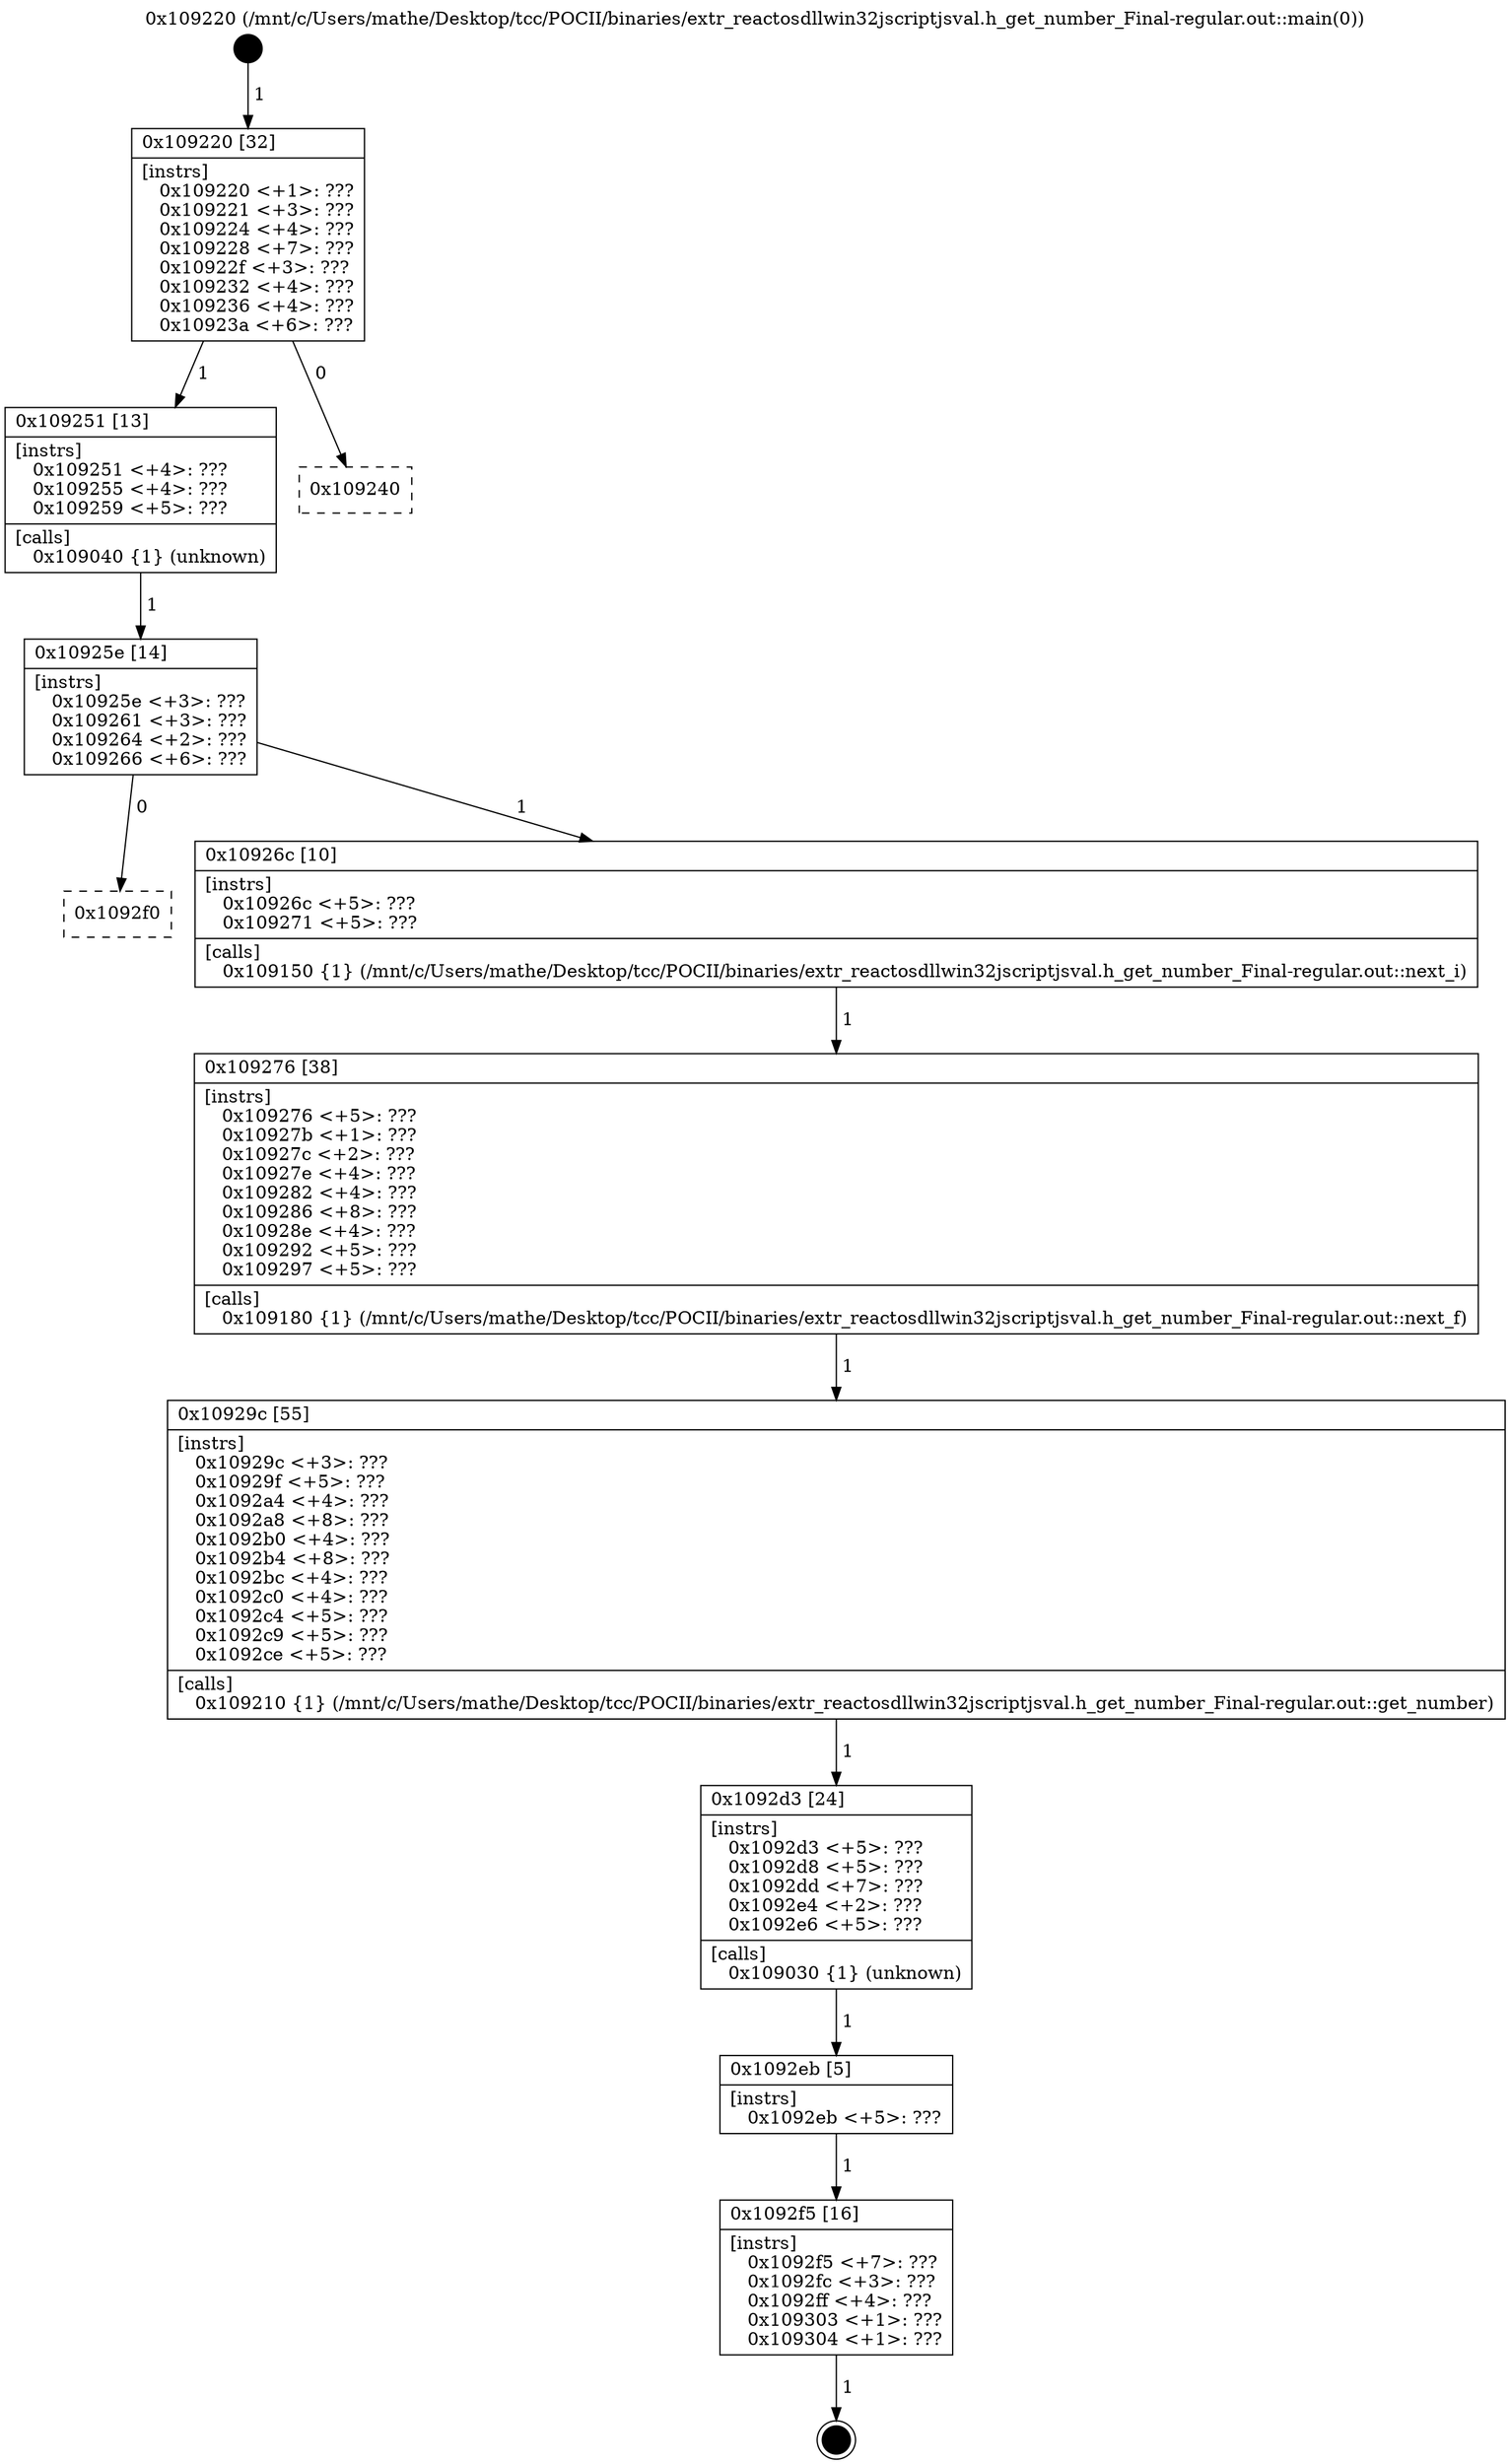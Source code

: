 digraph "0x109220" {
  label = "0x109220 (/mnt/c/Users/mathe/Desktop/tcc/POCII/binaries/extr_reactosdllwin32jscriptjsval.h_get_number_Final-regular.out::main(0))"
  labelloc = "t"
  node[shape=record]

  Entry [label="",width=0.3,height=0.3,shape=circle,fillcolor=black,style=filled]
  "0x109220" [label="{
     0x109220 [32]\l
     | [instrs]\l
     &nbsp;&nbsp;0x109220 \<+1\>: ???\l
     &nbsp;&nbsp;0x109221 \<+3\>: ???\l
     &nbsp;&nbsp;0x109224 \<+4\>: ???\l
     &nbsp;&nbsp;0x109228 \<+7\>: ???\l
     &nbsp;&nbsp;0x10922f \<+3\>: ???\l
     &nbsp;&nbsp;0x109232 \<+4\>: ???\l
     &nbsp;&nbsp;0x109236 \<+4\>: ???\l
     &nbsp;&nbsp;0x10923a \<+6\>: ???\l
  }"]
  "0x109251" [label="{
     0x109251 [13]\l
     | [instrs]\l
     &nbsp;&nbsp;0x109251 \<+4\>: ???\l
     &nbsp;&nbsp;0x109255 \<+4\>: ???\l
     &nbsp;&nbsp;0x109259 \<+5\>: ???\l
     | [calls]\l
     &nbsp;&nbsp;0x109040 \{1\} (unknown)\l
  }"]
  "0x109240" [label="{
     0x109240\l
  }", style=dashed]
  "0x10925e" [label="{
     0x10925e [14]\l
     | [instrs]\l
     &nbsp;&nbsp;0x10925e \<+3\>: ???\l
     &nbsp;&nbsp;0x109261 \<+3\>: ???\l
     &nbsp;&nbsp;0x109264 \<+2\>: ???\l
     &nbsp;&nbsp;0x109266 \<+6\>: ???\l
  }"]
  "0x1092f0" [label="{
     0x1092f0\l
  }", style=dashed]
  "0x10926c" [label="{
     0x10926c [10]\l
     | [instrs]\l
     &nbsp;&nbsp;0x10926c \<+5\>: ???\l
     &nbsp;&nbsp;0x109271 \<+5\>: ???\l
     | [calls]\l
     &nbsp;&nbsp;0x109150 \{1\} (/mnt/c/Users/mathe/Desktop/tcc/POCII/binaries/extr_reactosdllwin32jscriptjsval.h_get_number_Final-regular.out::next_i)\l
  }"]
  Exit [label="",width=0.3,height=0.3,shape=circle,fillcolor=black,style=filled,peripheries=2]
  "0x109276" [label="{
     0x109276 [38]\l
     | [instrs]\l
     &nbsp;&nbsp;0x109276 \<+5\>: ???\l
     &nbsp;&nbsp;0x10927b \<+1\>: ???\l
     &nbsp;&nbsp;0x10927c \<+2\>: ???\l
     &nbsp;&nbsp;0x10927e \<+4\>: ???\l
     &nbsp;&nbsp;0x109282 \<+4\>: ???\l
     &nbsp;&nbsp;0x109286 \<+8\>: ???\l
     &nbsp;&nbsp;0x10928e \<+4\>: ???\l
     &nbsp;&nbsp;0x109292 \<+5\>: ???\l
     &nbsp;&nbsp;0x109297 \<+5\>: ???\l
     | [calls]\l
     &nbsp;&nbsp;0x109180 \{1\} (/mnt/c/Users/mathe/Desktop/tcc/POCII/binaries/extr_reactosdllwin32jscriptjsval.h_get_number_Final-regular.out::next_f)\l
  }"]
  "0x10929c" [label="{
     0x10929c [55]\l
     | [instrs]\l
     &nbsp;&nbsp;0x10929c \<+3\>: ???\l
     &nbsp;&nbsp;0x10929f \<+5\>: ???\l
     &nbsp;&nbsp;0x1092a4 \<+4\>: ???\l
     &nbsp;&nbsp;0x1092a8 \<+8\>: ???\l
     &nbsp;&nbsp;0x1092b0 \<+4\>: ???\l
     &nbsp;&nbsp;0x1092b4 \<+8\>: ???\l
     &nbsp;&nbsp;0x1092bc \<+4\>: ???\l
     &nbsp;&nbsp;0x1092c0 \<+4\>: ???\l
     &nbsp;&nbsp;0x1092c4 \<+5\>: ???\l
     &nbsp;&nbsp;0x1092c9 \<+5\>: ???\l
     &nbsp;&nbsp;0x1092ce \<+5\>: ???\l
     | [calls]\l
     &nbsp;&nbsp;0x109210 \{1\} (/mnt/c/Users/mathe/Desktop/tcc/POCII/binaries/extr_reactosdllwin32jscriptjsval.h_get_number_Final-regular.out::get_number)\l
  }"]
  "0x1092d3" [label="{
     0x1092d3 [24]\l
     | [instrs]\l
     &nbsp;&nbsp;0x1092d3 \<+5\>: ???\l
     &nbsp;&nbsp;0x1092d8 \<+5\>: ???\l
     &nbsp;&nbsp;0x1092dd \<+7\>: ???\l
     &nbsp;&nbsp;0x1092e4 \<+2\>: ???\l
     &nbsp;&nbsp;0x1092e6 \<+5\>: ???\l
     | [calls]\l
     &nbsp;&nbsp;0x109030 \{1\} (unknown)\l
  }"]
  "0x1092eb" [label="{
     0x1092eb [5]\l
     | [instrs]\l
     &nbsp;&nbsp;0x1092eb \<+5\>: ???\l
  }"]
  "0x1092f5" [label="{
     0x1092f5 [16]\l
     | [instrs]\l
     &nbsp;&nbsp;0x1092f5 \<+7\>: ???\l
     &nbsp;&nbsp;0x1092fc \<+3\>: ???\l
     &nbsp;&nbsp;0x1092ff \<+4\>: ???\l
     &nbsp;&nbsp;0x109303 \<+1\>: ???\l
     &nbsp;&nbsp;0x109304 \<+1\>: ???\l
  }"]
  Entry -> "0x109220" [label=" 1"]
  "0x109220" -> "0x109251" [label=" 1"]
  "0x109220" -> "0x109240" [label=" 0"]
  "0x109251" -> "0x10925e" [label=" 1"]
  "0x10925e" -> "0x1092f0" [label=" 0"]
  "0x10925e" -> "0x10926c" [label=" 1"]
  "0x1092f5" -> Exit [label=" 1"]
  "0x10926c" -> "0x109276" [label=" 1"]
  "0x109276" -> "0x10929c" [label=" 1"]
  "0x10929c" -> "0x1092d3" [label=" 1"]
  "0x1092d3" -> "0x1092eb" [label=" 1"]
  "0x1092eb" -> "0x1092f5" [label=" 1"]
}
